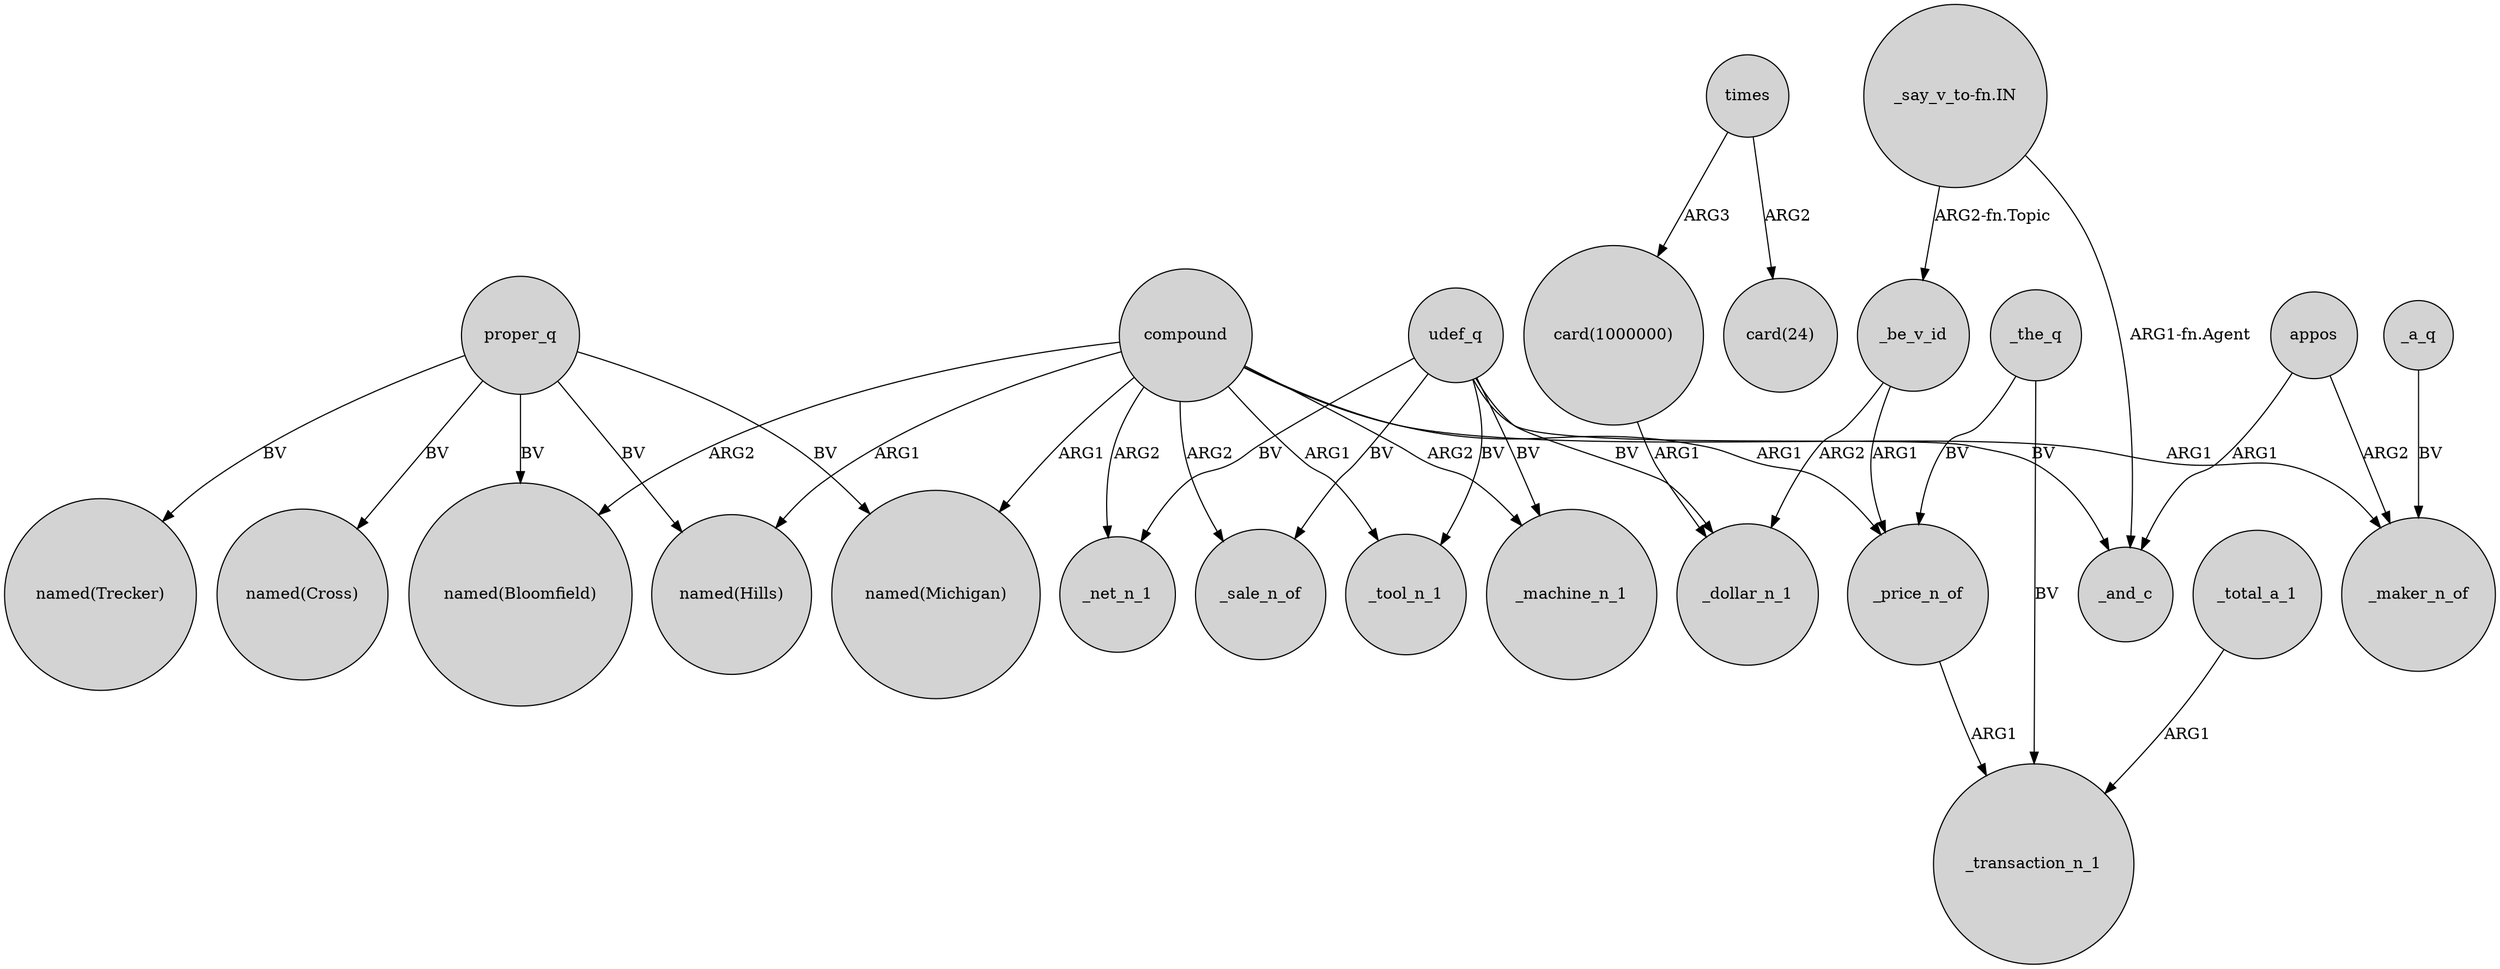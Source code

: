 digraph {
	node [shape=circle style=filled]
	proper_q -> "named(Trecker)" [label=BV]
	udef_q -> _machine_n_1 [label=BV]
	proper_q -> "named(Cross)" [label=BV]
	"card(1000000)" -> _dollar_n_1 [label=ARG1]
	_total_a_1 -> _transaction_n_1 [label=ARG1]
	"_say_v_to-fn.IN" -> _and_c [label="ARG1-fn.Agent"]
	appos -> _and_c [label=ARG1]
	_be_v_id -> _price_n_of [label=ARG1]
	compound -> "named(Hills)" [label=ARG1]
	proper_q -> "named(Hills)" [label=BV]
	compound -> _maker_n_of [label=ARG1]
	udef_q -> _tool_n_1 [label=BV]
	_the_q -> _price_n_of [label=BV]
	appos -> _maker_n_of [label=ARG2]
	"_say_v_to-fn.IN" -> _be_v_id [label="ARG2-fn.Topic"]
	_be_v_id -> _dollar_n_1 [label=ARG2]
	compound -> _sale_n_of [label=ARG2]
	compound -> _net_n_1 [label=ARG2]
	times -> "card(1000000)" [label=ARG3]
	proper_q -> "named(Michigan)" [label=BV]
	compound -> "named(Bloomfield)" [label=ARG2]
	_a_q -> _maker_n_of [label=BV]
	compound -> "named(Michigan)" [label=ARG1]
	udef_q -> _sale_n_of [label=BV]
	compound -> _machine_n_1 [label=ARG2]
	_price_n_of -> _transaction_n_1 [label=ARG1]
	udef_q -> _net_n_1 [label=BV]
	proper_q -> "named(Bloomfield)" [label=BV]
	times -> "card(24)" [label=ARG2]
	compound -> _price_n_of [label=ARG1]
	_the_q -> _transaction_n_1 [label=BV]
	udef_q -> _and_c [label=BV]
	compound -> _tool_n_1 [label=ARG1]
	udef_q -> _dollar_n_1 [label=BV]
}
